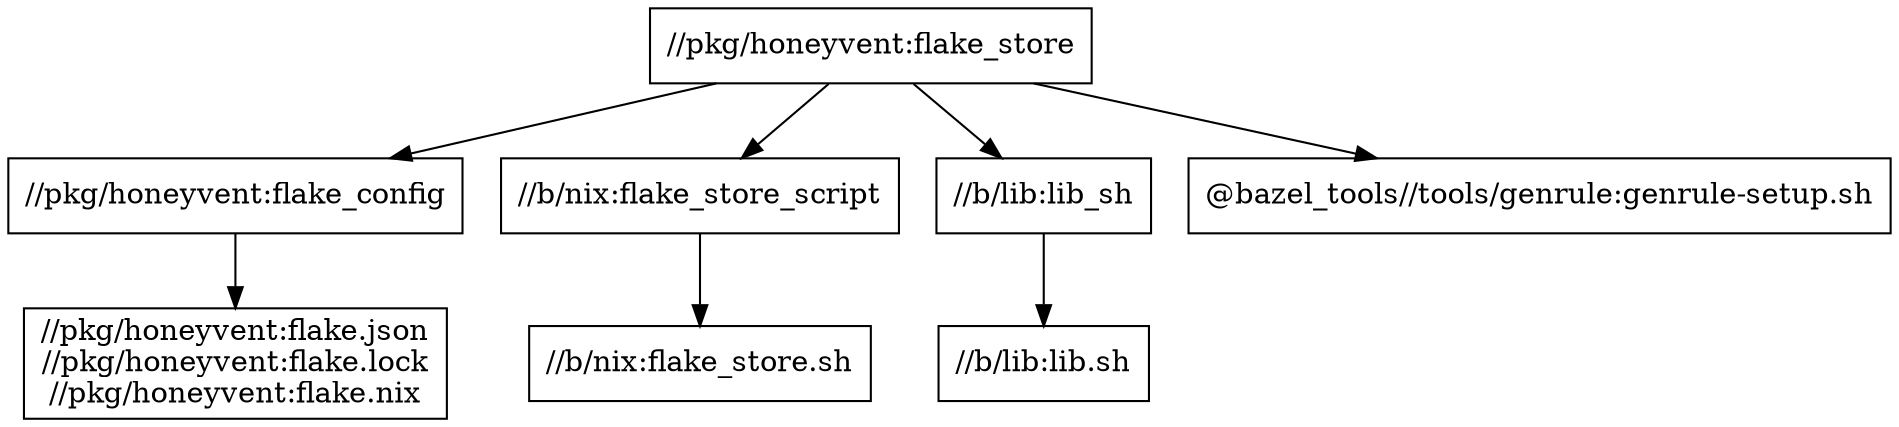 digraph mygraph {
  node [shape=box];
  "//pkg/honeyvent:flake_store"
  "//pkg/honeyvent:flake_store" -> "//pkg/honeyvent:flake_config"
  "//pkg/honeyvent:flake_store" -> "//b/nix:flake_store_script"
  "//pkg/honeyvent:flake_store" -> "//b/lib:lib_sh"
  "//pkg/honeyvent:flake_store" -> "@bazel_tools//tools/genrule:genrule-setup.sh"
  "//b/lib:lib_sh"
  "//b/lib:lib_sh" -> "//b/lib:lib.sh"
  "//b/lib:lib.sh"
  "//b/nix:flake_store_script"
  "//b/nix:flake_store_script" -> "//b/nix:flake_store.sh"
  "//b/nix:flake_store.sh"
  "//pkg/honeyvent:flake_config"
  "//pkg/honeyvent:flake_config" -> "//pkg/honeyvent:flake.json\n//pkg/honeyvent:flake.lock\n//pkg/honeyvent:flake.nix"
  "//pkg/honeyvent:flake.json\n//pkg/honeyvent:flake.lock\n//pkg/honeyvent:flake.nix"
  "@bazel_tools//tools/genrule:genrule-setup.sh"
}
